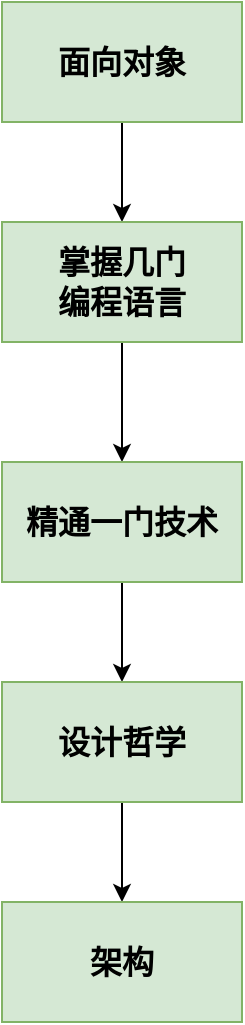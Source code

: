 <mxfile version="14.2.9" type="device"><diagram id="JX78ibkQSg9Dd7OKttFd" name="Page-1"><mxGraphModel dx="1038" dy="548" grid="1" gridSize="10" guides="1" tooltips="1" connect="1" arrows="1" fold="1" page="1" pageScale="1" pageWidth="827" pageHeight="1169" math="0" shadow="0"><root><mxCell id="0"/><mxCell id="1" parent="0"/><mxCell id="ij3yvGTTzPOISfvDN-rf-6" style="edgeStyle=orthogonalEdgeStyle;rounded=0;orthogonalLoop=1;jettySize=auto;html=1;exitX=0.5;exitY=1;exitDx=0;exitDy=0;entryX=0.5;entryY=0;entryDx=0;entryDy=0;fontSize=16;" edge="1" parent="1" source="ij3yvGTTzPOISfvDN-rf-1" target="ij3yvGTTzPOISfvDN-rf-2"><mxGeometry relative="1" as="geometry"/></mxCell><mxCell id="ij3yvGTTzPOISfvDN-rf-1" value="面向对象" style="rounded=0;whiteSpace=wrap;html=1;fillColor=#d5e8d4;strokeColor=#82b366;fontFamily=楷体;fontStyle=1;fontSize=16;" vertex="1" parent="1"><mxGeometry x="120" y="40" width="120" height="60" as="geometry"/></mxCell><mxCell id="ij3yvGTTzPOISfvDN-rf-7" style="edgeStyle=orthogonalEdgeStyle;rounded=0;orthogonalLoop=1;jettySize=auto;html=1;exitX=0.5;exitY=1;exitDx=0;exitDy=0;entryX=0.5;entryY=0;entryDx=0;entryDy=0;fontSize=16;" edge="1" parent="1" source="ij3yvGTTzPOISfvDN-rf-2" target="ij3yvGTTzPOISfvDN-rf-3"><mxGeometry relative="1" as="geometry"/></mxCell><mxCell id="ij3yvGTTzPOISfvDN-rf-2" value="掌握几门&lt;br&gt;编程语言" style="rounded=0;whiteSpace=wrap;html=1;fillColor=#d5e8d4;strokeColor=#82b366;fontFamily=楷体;fontStyle=1;fontSize=16;" vertex="1" parent="1"><mxGeometry x="120" y="150" width="120" height="60" as="geometry"/></mxCell><mxCell id="ij3yvGTTzPOISfvDN-rf-8" style="edgeStyle=orthogonalEdgeStyle;rounded=0;orthogonalLoop=1;jettySize=auto;html=1;exitX=0.5;exitY=1;exitDx=0;exitDy=0;entryX=0.5;entryY=0;entryDx=0;entryDy=0;fontSize=16;" edge="1" parent="1" source="ij3yvGTTzPOISfvDN-rf-3" target="ij3yvGTTzPOISfvDN-rf-4"><mxGeometry relative="1" as="geometry"/></mxCell><mxCell id="ij3yvGTTzPOISfvDN-rf-3" value="精通一门技术" style="rounded=0;whiteSpace=wrap;html=1;fillColor=#d5e8d4;strokeColor=#82b366;fontFamily=楷体;fontStyle=1;fontSize=16;" vertex="1" parent="1"><mxGeometry x="120" y="270" width="120" height="60" as="geometry"/></mxCell><mxCell id="ij3yvGTTzPOISfvDN-rf-9" style="edgeStyle=orthogonalEdgeStyle;rounded=0;orthogonalLoop=1;jettySize=auto;html=1;exitX=0.5;exitY=1;exitDx=0;exitDy=0;entryX=0.5;entryY=0;entryDx=0;entryDy=0;fontSize=16;" edge="1" parent="1" source="ij3yvGTTzPOISfvDN-rf-4" target="ij3yvGTTzPOISfvDN-rf-5"><mxGeometry relative="1" as="geometry"/></mxCell><mxCell id="ij3yvGTTzPOISfvDN-rf-4" value="设计哲学" style="rounded=0;whiteSpace=wrap;html=1;fillColor=#d5e8d4;strokeColor=#82b366;fontFamily=楷体;fontStyle=1;fontSize=16;" vertex="1" parent="1"><mxGeometry x="120" y="380" width="120" height="60" as="geometry"/></mxCell><mxCell id="ij3yvGTTzPOISfvDN-rf-5" value="架构" style="rounded=0;whiteSpace=wrap;html=1;fillColor=#d5e8d4;strokeColor=#82b366;fontFamily=楷体;fontStyle=1;fontSize=16;" vertex="1" parent="1"><mxGeometry x="120" y="490" width="120" height="60" as="geometry"/></mxCell></root></mxGraphModel></diagram></mxfile>